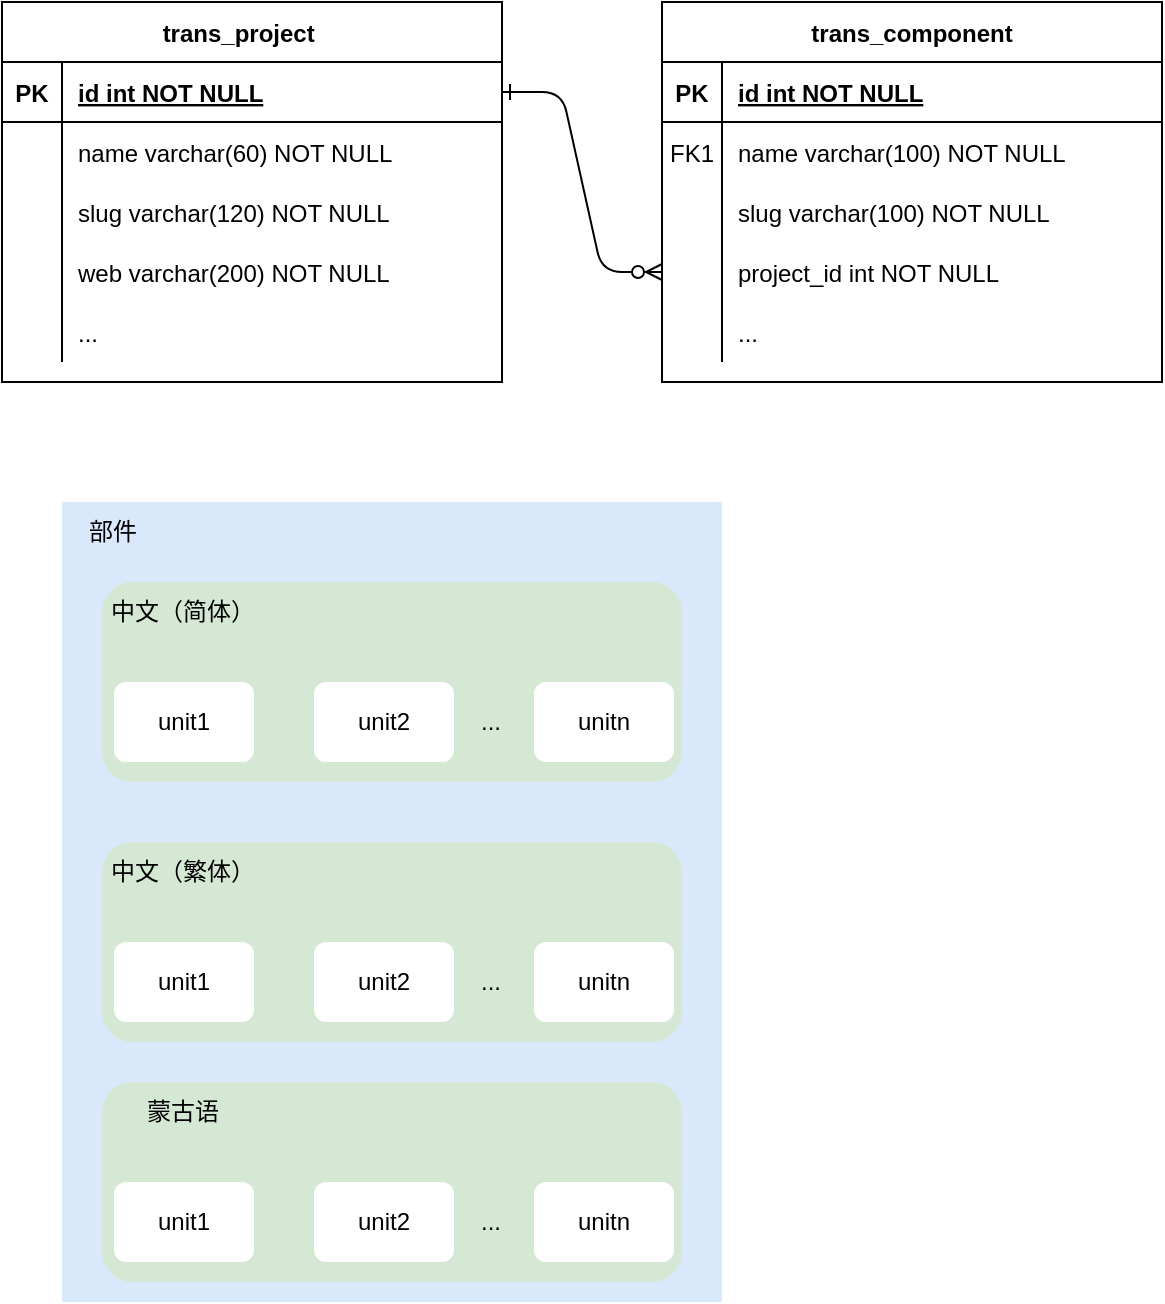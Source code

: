 <mxfile version="21.2.2" type="github">
  <diagram id="R2lEEEUBdFMjLlhIrx00" name="Page-1">
    <mxGraphModel dx="1434" dy="750" grid="1" gridSize="10" guides="1" tooltips="1" connect="1" arrows="1" fold="1" page="1" pageScale="1" pageWidth="850" pageHeight="1100" math="0" shadow="0" extFonts="Permanent Marker^https://fonts.googleapis.com/css?family=Permanent+Marker">
      <root>
        <mxCell id="0" />
        <mxCell id="1" parent="0" />
        <mxCell id="C-vyLk0tnHw3VtMMgP7b-1" value="" style="edgeStyle=entityRelationEdgeStyle;endArrow=ERzeroToMany;startArrow=ERone;endFill=1;startFill=0;entryX=0;entryY=0.5;entryDx=0;entryDy=0;" parent="1" source="C-vyLk0tnHw3VtMMgP7b-24" target="6sf0EUjspTct5JHtNUBo-10" edge="1">
          <mxGeometry width="100" height="100" relative="1" as="geometry">
            <mxPoint x="340" y="720" as="sourcePoint" />
            <mxPoint x="440" y="620" as="targetPoint" />
          </mxGeometry>
        </mxCell>
        <mxCell id="C-vyLk0tnHw3VtMMgP7b-2" value="trans_component" style="shape=table;startSize=30;container=1;collapsible=1;childLayout=tableLayout;fixedRows=1;rowLines=0;fontStyle=1;align=center;resizeLast=1;" parent="1" vertex="1">
          <mxGeometry x="450" y="120" width="250" height="190" as="geometry">
            <mxRectangle x="450" y="120" width="140" height="30" as="alternateBounds" />
          </mxGeometry>
        </mxCell>
        <mxCell id="C-vyLk0tnHw3VtMMgP7b-3" value="" style="shape=partialRectangle;collapsible=0;dropTarget=0;pointerEvents=0;fillColor=none;points=[[0,0.5],[1,0.5]];portConstraint=eastwest;top=0;left=0;right=0;bottom=1;" parent="C-vyLk0tnHw3VtMMgP7b-2" vertex="1">
          <mxGeometry y="30" width="250" height="30" as="geometry" />
        </mxCell>
        <mxCell id="C-vyLk0tnHw3VtMMgP7b-4" value="PK" style="shape=partialRectangle;overflow=hidden;connectable=0;fillColor=none;top=0;left=0;bottom=0;right=0;fontStyle=1;" parent="C-vyLk0tnHw3VtMMgP7b-3" vertex="1">
          <mxGeometry width="30" height="30" as="geometry">
            <mxRectangle width="30" height="30" as="alternateBounds" />
          </mxGeometry>
        </mxCell>
        <mxCell id="C-vyLk0tnHw3VtMMgP7b-5" value="id int NOT NULL " style="shape=partialRectangle;overflow=hidden;connectable=0;fillColor=none;top=0;left=0;bottom=0;right=0;align=left;spacingLeft=6;fontStyle=5;" parent="C-vyLk0tnHw3VtMMgP7b-3" vertex="1">
          <mxGeometry x="30" width="220" height="30" as="geometry">
            <mxRectangle width="220" height="30" as="alternateBounds" />
          </mxGeometry>
        </mxCell>
        <mxCell id="C-vyLk0tnHw3VtMMgP7b-6" value="" style="shape=partialRectangle;collapsible=0;dropTarget=0;pointerEvents=0;fillColor=none;points=[[0,0.5],[1,0.5]];portConstraint=eastwest;top=0;left=0;right=0;bottom=0;" parent="C-vyLk0tnHw3VtMMgP7b-2" vertex="1">
          <mxGeometry y="60" width="250" height="30" as="geometry" />
        </mxCell>
        <mxCell id="C-vyLk0tnHw3VtMMgP7b-7" value="FK1" style="shape=partialRectangle;overflow=hidden;connectable=0;fillColor=none;top=0;left=0;bottom=0;right=0;" parent="C-vyLk0tnHw3VtMMgP7b-6" vertex="1">
          <mxGeometry width="30" height="30" as="geometry">
            <mxRectangle width="30" height="30" as="alternateBounds" />
          </mxGeometry>
        </mxCell>
        <mxCell id="C-vyLk0tnHw3VtMMgP7b-8" value="name varchar(100) NOT NULL" style="shape=partialRectangle;overflow=hidden;connectable=0;fillColor=none;top=0;left=0;bottom=0;right=0;align=left;spacingLeft=6;" parent="C-vyLk0tnHw3VtMMgP7b-6" vertex="1">
          <mxGeometry x="30" width="220" height="30" as="geometry">
            <mxRectangle width="220" height="30" as="alternateBounds" />
          </mxGeometry>
        </mxCell>
        <mxCell id="C-vyLk0tnHw3VtMMgP7b-9" value="" style="shape=partialRectangle;collapsible=0;dropTarget=0;pointerEvents=0;fillColor=none;points=[[0,0.5],[1,0.5]];portConstraint=eastwest;top=0;left=0;right=0;bottom=0;" parent="C-vyLk0tnHw3VtMMgP7b-2" vertex="1">
          <mxGeometry y="90" width="250" height="30" as="geometry" />
        </mxCell>
        <mxCell id="C-vyLk0tnHw3VtMMgP7b-10" value="" style="shape=partialRectangle;overflow=hidden;connectable=0;fillColor=none;top=0;left=0;bottom=0;right=0;" parent="C-vyLk0tnHw3VtMMgP7b-9" vertex="1">
          <mxGeometry width="30" height="30" as="geometry">
            <mxRectangle width="30" height="30" as="alternateBounds" />
          </mxGeometry>
        </mxCell>
        <mxCell id="C-vyLk0tnHw3VtMMgP7b-11" value="slug varchar(100) NOT NULL" style="shape=partialRectangle;overflow=hidden;connectable=0;fillColor=none;top=0;left=0;bottom=0;right=0;align=left;spacingLeft=6;" parent="C-vyLk0tnHw3VtMMgP7b-9" vertex="1">
          <mxGeometry x="30" width="220" height="30" as="geometry">
            <mxRectangle width="220" height="30" as="alternateBounds" />
          </mxGeometry>
        </mxCell>
        <mxCell id="6sf0EUjspTct5JHtNUBo-10" value="" style="shape=partialRectangle;collapsible=0;dropTarget=0;pointerEvents=0;fillColor=none;points=[[0,0.5],[1,0.5]];portConstraint=eastwest;top=0;left=0;right=0;bottom=0;" vertex="1" parent="C-vyLk0tnHw3VtMMgP7b-2">
          <mxGeometry y="120" width="250" height="30" as="geometry" />
        </mxCell>
        <mxCell id="6sf0EUjspTct5JHtNUBo-11" value="" style="shape=partialRectangle;overflow=hidden;connectable=0;fillColor=none;top=0;left=0;bottom=0;right=0;" vertex="1" parent="6sf0EUjspTct5JHtNUBo-10">
          <mxGeometry width="30" height="30" as="geometry">
            <mxRectangle width="30" height="30" as="alternateBounds" />
          </mxGeometry>
        </mxCell>
        <mxCell id="6sf0EUjspTct5JHtNUBo-12" value="project_id int NOT NULL" style="shape=partialRectangle;overflow=hidden;connectable=0;fillColor=none;top=0;left=0;bottom=0;right=0;align=left;spacingLeft=6;" vertex="1" parent="6sf0EUjspTct5JHtNUBo-10">
          <mxGeometry x="30" width="220" height="30" as="geometry">
            <mxRectangle width="220" height="30" as="alternateBounds" />
          </mxGeometry>
        </mxCell>
        <mxCell id="6sf0EUjspTct5JHtNUBo-13" value="" style="shape=partialRectangle;collapsible=0;dropTarget=0;pointerEvents=0;fillColor=none;points=[[0,0.5],[1,0.5]];portConstraint=eastwest;top=0;left=0;right=0;bottom=0;" vertex="1" parent="C-vyLk0tnHw3VtMMgP7b-2">
          <mxGeometry y="150" width="250" height="30" as="geometry" />
        </mxCell>
        <mxCell id="6sf0EUjspTct5JHtNUBo-14" value="" style="shape=partialRectangle;overflow=hidden;connectable=0;fillColor=none;top=0;left=0;bottom=0;right=0;" vertex="1" parent="6sf0EUjspTct5JHtNUBo-13">
          <mxGeometry width="30" height="30" as="geometry">
            <mxRectangle width="30" height="30" as="alternateBounds" />
          </mxGeometry>
        </mxCell>
        <mxCell id="6sf0EUjspTct5JHtNUBo-15" value="..." style="shape=partialRectangle;overflow=hidden;connectable=0;fillColor=none;top=0;left=0;bottom=0;right=0;align=left;spacingLeft=6;" vertex="1" parent="6sf0EUjspTct5JHtNUBo-13">
          <mxGeometry x="30" width="220" height="30" as="geometry">
            <mxRectangle width="220" height="30" as="alternateBounds" />
          </mxGeometry>
        </mxCell>
        <mxCell id="C-vyLk0tnHw3VtMMgP7b-23" value="trans_project    " style="shape=table;startSize=30;container=1;collapsible=1;childLayout=tableLayout;fixedRows=1;rowLines=0;fontStyle=1;align=center;resizeLast=1;" parent="1" vertex="1">
          <mxGeometry x="120" y="120" width="250" height="190" as="geometry" />
        </mxCell>
        <mxCell id="C-vyLk0tnHw3VtMMgP7b-24" value="" style="shape=partialRectangle;collapsible=0;dropTarget=0;pointerEvents=0;fillColor=none;points=[[0,0.5],[1,0.5]];portConstraint=eastwest;top=0;left=0;right=0;bottom=1;" parent="C-vyLk0tnHw3VtMMgP7b-23" vertex="1">
          <mxGeometry y="30" width="250" height="30" as="geometry" />
        </mxCell>
        <mxCell id="C-vyLk0tnHw3VtMMgP7b-25" value="PK" style="shape=partialRectangle;overflow=hidden;connectable=0;fillColor=none;top=0;left=0;bottom=0;right=0;fontStyle=1;" parent="C-vyLk0tnHw3VtMMgP7b-24" vertex="1">
          <mxGeometry width="30" height="30" as="geometry">
            <mxRectangle width="30" height="30" as="alternateBounds" />
          </mxGeometry>
        </mxCell>
        <mxCell id="C-vyLk0tnHw3VtMMgP7b-26" value="id int NOT NULL " style="shape=partialRectangle;overflow=hidden;connectable=0;fillColor=none;top=0;left=0;bottom=0;right=0;align=left;spacingLeft=6;fontStyle=5;" parent="C-vyLk0tnHw3VtMMgP7b-24" vertex="1">
          <mxGeometry x="30" width="220" height="30" as="geometry">
            <mxRectangle width="220" height="30" as="alternateBounds" />
          </mxGeometry>
        </mxCell>
        <mxCell id="6sf0EUjspTct5JHtNUBo-1" value="" style="shape=partialRectangle;collapsible=0;dropTarget=0;pointerEvents=0;fillColor=none;points=[[0,0.5],[1,0.5]];portConstraint=eastwest;top=0;left=0;right=0;bottom=0;" vertex="1" parent="C-vyLk0tnHw3VtMMgP7b-23">
          <mxGeometry y="60" width="250" height="30" as="geometry" />
        </mxCell>
        <mxCell id="6sf0EUjspTct5JHtNUBo-2" value="" style="shape=partialRectangle;overflow=hidden;connectable=0;fillColor=none;top=0;left=0;bottom=0;right=0;" vertex="1" parent="6sf0EUjspTct5JHtNUBo-1">
          <mxGeometry width="30" height="30" as="geometry">
            <mxRectangle width="30" height="30" as="alternateBounds" />
          </mxGeometry>
        </mxCell>
        <mxCell id="6sf0EUjspTct5JHtNUBo-3" value="name varchar(60) NOT NULL" style="shape=partialRectangle;overflow=hidden;connectable=0;fillColor=none;top=0;left=0;bottom=0;right=0;align=left;spacingLeft=6;" vertex="1" parent="6sf0EUjspTct5JHtNUBo-1">
          <mxGeometry x="30" width="220" height="30" as="geometry">
            <mxRectangle width="220" height="30" as="alternateBounds" />
          </mxGeometry>
        </mxCell>
        <mxCell id="6sf0EUjspTct5JHtNUBo-4" value="" style="shape=partialRectangle;collapsible=0;dropTarget=0;pointerEvents=0;fillColor=none;points=[[0,0.5],[1,0.5]];portConstraint=eastwest;top=0;left=0;right=0;bottom=0;" vertex="1" parent="C-vyLk0tnHw3VtMMgP7b-23">
          <mxGeometry y="90" width="250" height="30" as="geometry" />
        </mxCell>
        <mxCell id="6sf0EUjspTct5JHtNUBo-5" value="" style="shape=partialRectangle;overflow=hidden;connectable=0;fillColor=none;top=0;left=0;bottom=0;right=0;" vertex="1" parent="6sf0EUjspTct5JHtNUBo-4">
          <mxGeometry width="30" height="30" as="geometry">
            <mxRectangle width="30" height="30" as="alternateBounds" />
          </mxGeometry>
        </mxCell>
        <mxCell id="6sf0EUjspTct5JHtNUBo-6" value="slug varchar(120) NOT NULL" style="shape=partialRectangle;overflow=hidden;connectable=0;fillColor=none;top=0;left=0;bottom=0;right=0;align=left;spacingLeft=6;" vertex="1" parent="6sf0EUjspTct5JHtNUBo-4">
          <mxGeometry x="30" width="220" height="30" as="geometry">
            <mxRectangle width="220" height="30" as="alternateBounds" />
          </mxGeometry>
        </mxCell>
        <mxCell id="6sf0EUjspTct5JHtNUBo-7" value="" style="shape=partialRectangle;collapsible=0;dropTarget=0;pointerEvents=0;fillColor=none;points=[[0,0.5],[1,0.5]];portConstraint=eastwest;top=0;left=0;right=0;bottom=0;" vertex="1" parent="C-vyLk0tnHw3VtMMgP7b-23">
          <mxGeometry y="120" width="250" height="30" as="geometry" />
        </mxCell>
        <mxCell id="6sf0EUjspTct5JHtNUBo-8" value="" style="shape=partialRectangle;overflow=hidden;connectable=0;fillColor=none;top=0;left=0;bottom=0;right=0;" vertex="1" parent="6sf0EUjspTct5JHtNUBo-7">
          <mxGeometry width="30" height="30" as="geometry">
            <mxRectangle width="30" height="30" as="alternateBounds" />
          </mxGeometry>
        </mxCell>
        <mxCell id="6sf0EUjspTct5JHtNUBo-9" value="web varchar(200) NOT NULL" style="shape=partialRectangle;overflow=hidden;connectable=0;fillColor=none;top=0;left=0;bottom=0;right=0;align=left;spacingLeft=6;" vertex="1" parent="6sf0EUjspTct5JHtNUBo-7">
          <mxGeometry x="30" width="220" height="30" as="geometry">
            <mxRectangle width="220" height="30" as="alternateBounds" />
          </mxGeometry>
        </mxCell>
        <mxCell id="C-vyLk0tnHw3VtMMgP7b-27" value="" style="shape=partialRectangle;collapsible=0;dropTarget=0;pointerEvents=0;fillColor=none;points=[[0,0.5],[1,0.5]];portConstraint=eastwest;top=0;left=0;right=0;bottom=0;" parent="C-vyLk0tnHw3VtMMgP7b-23" vertex="1">
          <mxGeometry y="150" width="250" height="30" as="geometry" />
        </mxCell>
        <mxCell id="C-vyLk0tnHw3VtMMgP7b-28" value="" style="shape=partialRectangle;overflow=hidden;connectable=0;fillColor=none;top=0;left=0;bottom=0;right=0;" parent="C-vyLk0tnHw3VtMMgP7b-27" vertex="1">
          <mxGeometry width="30" height="30" as="geometry">
            <mxRectangle width="30" height="30" as="alternateBounds" />
          </mxGeometry>
        </mxCell>
        <mxCell id="C-vyLk0tnHw3VtMMgP7b-29" value="..." style="shape=partialRectangle;overflow=hidden;connectable=0;fillColor=none;top=0;left=0;bottom=0;right=0;align=left;spacingLeft=6;" parent="C-vyLk0tnHw3VtMMgP7b-27" vertex="1">
          <mxGeometry x="30" width="220" height="30" as="geometry">
            <mxRectangle width="220" height="30" as="alternateBounds" />
          </mxGeometry>
        </mxCell>
        <mxCell id="6sf0EUjspTct5JHtNUBo-48" value="" style="group" vertex="1" connectable="0" parent="1">
          <mxGeometry x="150" y="370" width="330" height="400" as="geometry" />
        </mxCell>
        <mxCell id="6sf0EUjspTct5JHtNUBo-44" value="" style="rounded=0;whiteSpace=wrap;html=1;fillColor=#dae8fc;strokeColor=none;" vertex="1" parent="6sf0EUjspTct5JHtNUBo-48">
          <mxGeometry width="330" height="400" as="geometry" />
        </mxCell>
        <mxCell id="6sf0EUjspTct5JHtNUBo-25" value="" style="group" vertex="1" connectable="0" parent="6sf0EUjspTct5JHtNUBo-48">
          <mxGeometry x="10" y="40" width="300" height="100" as="geometry" />
        </mxCell>
        <mxCell id="6sf0EUjspTct5JHtNUBo-22" value="" style="rounded=1;whiteSpace=wrap;html=1;fillColor=#d5e8d4;strokeColor=none;" vertex="1" parent="6sf0EUjspTct5JHtNUBo-25">
          <mxGeometry x="10" width="290" height="100" as="geometry" />
        </mxCell>
        <mxCell id="6sf0EUjspTct5JHtNUBo-21" value="" style="group" vertex="1" connectable="0" parent="6sf0EUjspTct5JHtNUBo-25">
          <mxGeometry x="16" y="50" width="280" height="40" as="geometry" />
        </mxCell>
        <mxCell id="6sf0EUjspTct5JHtNUBo-16" value="unit1" style="rounded=1;whiteSpace=wrap;html=1;strokeColor=none;" vertex="1" parent="6sf0EUjspTct5JHtNUBo-21">
          <mxGeometry width="70" height="40" as="geometry" />
        </mxCell>
        <mxCell id="6sf0EUjspTct5JHtNUBo-18" value="unit2" style="rounded=1;whiteSpace=wrap;html=1;strokeColor=none;" vertex="1" parent="6sf0EUjspTct5JHtNUBo-21">
          <mxGeometry x="100" width="70" height="40" as="geometry" />
        </mxCell>
        <mxCell id="6sf0EUjspTct5JHtNUBo-19" value="unitn" style="rounded=1;whiteSpace=wrap;html=1;strokeColor=none;" vertex="1" parent="6sf0EUjspTct5JHtNUBo-21">
          <mxGeometry x="210" width="70" height="40" as="geometry" />
        </mxCell>
        <mxCell id="6sf0EUjspTct5JHtNUBo-20" value="..." style="text;html=1;align=center;verticalAlign=middle;resizable=0;points=[];autosize=1;strokeColor=none;fillColor=none;" vertex="1" parent="6sf0EUjspTct5JHtNUBo-21">
          <mxGeometry x="173" y="5" width="30" height="30" as="geometry" />
        </mxCell>
        <mxCell id="6sf0EUjspTct5JHtNUBo-23" value="中文（简体）" style="text;html=1;align=center;verticalAlign=middle;resizable=0;points=[];autosize=1;strokeColor=none;fillColor=none;" vertex="1" parent="6sf0EUjspTct5JHtNUBo-25">
          <mxGeometry width="100" height="30" as="geometry" />
        </mxCell>
        <mxCell id="6sf0EUjspTct5JHtNUBo-26" value="" style="group" vertex="1" connectable="0" parent="6sf0EUjspTct5JHtNUBo-48">
          <mxGeometry x="10" y="170" width="300" height="100" as="geometry" />
        </mxCell>
        <mxCell id="6sf0EUjspTct5JHtNUBo-27" value="" style="rounded=1;whiteSpace=wrap;html=1;fillColor=#d5e8d4;strokeColor=none;" vertex="1" parent="6sf0EUjspTct5JHtNUBo-26">
          <mxGeometry x="10" width="290" height="100" as="geometry" />
        </mxCell>
        <mxCell id="6sf0EUjspTct5JHtNUBo-28" value="" style="group" vertex="1" connectable="0" parent="6sf0EUjspTct5JHtNUBo-26">
          <mxGeometry x="16" y="50" width="280" height="40" as="geometry" />
        </mxCell>
        <mxCell id="6sf0EUjspTct5JHtNUBo-29" value="unit1" style="rounded=1;whiteSpace=wrap;html=1;strokeColor=none;" vertex="1" parent="6sf0EUjspTct5JHtNUBo-28">
          <mxGeometry width="70" height="40" as="geometry" />
        </mxCell>
        <mxCell id="6sf0EUjspTct5JHtNUBo-31" value="unit2" style="rounded=1;whiteSpace=wrap;html=1;strokeColor=none;" vertex="1" parent="6sf0EUjspTct5JHtNUBo-28">
          <mxGeometry x="100" width="70" height="40" as="geometry" />
        </mxCell>
        <mxCell id="6sf0EUjspTct5JHtNUBo-32" value="unitn" style="rounded=1;whiteSpace=wrap;html=1;strokeColor=none;" vertex="1" parent="6sf0EUjspTct5JHtNUBo-28">
          <mxGeometry x="210" width="70" height="40" as="geometry" />
        </mxCell>
        <mxCell id="6sf0EUjspTct5JHtNUBo-33" value="..." style="text;html=1;align=center;verticalAlign=middle;resizable=0;points=[];autosize=1;strokeColor=none;fillColor=none;" vertex="1" parent="6sf0EUjspTct5JHtNUBo-28">
          <mxGeometry x="173" y="5" width="30" height="30" as="geometry" />
        </mxCell>
        <mxCell id="6sf0EUjspTct5JHtNUBo-34" value="中文（繁体）" style="text;html=1;align=center;verticalAlign=middle;resizable=0;points=[];autosize=1;strokeColor=none;fillColor=none;" vertex="1" parent="6sf0EUjspTct5JHtNUBo-26">
          <mxGeometry width="100" height="30" as="geometry" />
        </mxCell>
        <mxCell id="6sf0EUjspTct5JHtNUBo-35" value="" style="group" vertex="1" connectable="0" parent="6sf0EUjspTct5JHtNUBo-48">
          <mxGeometry x="10" y="290" width="300" height="100" as="geometry" />
        </mxCell>
        <mxCell id="6sf0EUjspTct5JHtNUBo-36" value="" style="rounded=1;whiteSpace=wrap;html=1;fillColor=#d5e8d4;strokeColor=none;" vertex="1" parent="6sf0EUjspTct5JHtNUBo-35">
          <mxGeometry x="10" width="290" height="100" as="geometry" />
        </mxCell>
        <mxCell id="6sf0EUjspTct5JHtNUBo-37" value="" style="group" vertex="1" connectable="0" parent="6sf0EUjspTct5JHtNUBo-35">
          <mxGeometry x="16" y="50" width="280" height="40" as="geometry" />
        </mxCell>
        <mxCell id="6sf0EUjspTct5JHtNUBo-38" value="unit1" style="rounded=1;whiteSpace=wrap;html=1;strokeColor=none;" vertex="1" parent="6sf0EUjspTct5JHtNUBo-37">
          <mxGeometry width="70" height="40" as="geometry" />
        </mxCell>
        <mxCell id="6sf0EUjspTct5JHtNUBo-40" value="unit2" style="rounded=1;whiteSpace=wrap;html=1;strokeColor=none;" vertex="1" parent="6sf0EUjspTct5JHtNUBo-37">
          <mxGeometry x="100" width="70" height="40" as="geometry" />
        </mxCell>
        <mxCell id="6sf0EUjspTct5JHtNUBo-41" value="unitn" style="rounded=1;whiteSpace=wrap;html=1;strokeColor=none;" vertex="1" parent="6sf0EUjspTct5JHtNUBo-37">
          <mxGeometry x="210" width="70" height="40" as="geometry" />
        </mxCell>
        <mxCell id="6sf0EUjspTct5JHtNUBo-42" value="..." style="text;html=1;align=center;verticalAlign=middle;resizable=0;points=[];autosize=1;strokeColor=none;fillColor=none;" vertex="1" parent="6sf0EUjspTct5JHtNUBo-37">
          <mxGeometry x="173" y="5" width="30" height="30" as="geometry" />
        </mxCell>
        <mxCell id="6sf0EUjspTct5JHtNUBo-43" value="蒙古语" style="text;html=1;align=center;verticalAlign=middle;resizable=0;points=[];autosize=1;strokeColor=none;fillColor=none;" vertex="1" parent="6sf0EUjspTct5JHtNUBo-35">
          <mxGeometry x="20" width="60" height="30" as="geometry" />
        </mxCell>
        <mxCell id="6sf0EUjspTct5JHtNUBo-46" value="部件" style="text;html=1;align=center;verticalAlign=middle;resizable=0;points=[];autosize=1;strokeColor=none;fillColor=none;" vertex="1" parent="6sf0EUjspTct5JHtNUBo-48">
          <mxGeometry width="50" height="30" as="geometry" />
        </mxCell>
      </root>
    </mxGraphModel>
  </diagram>
</mxfile>
